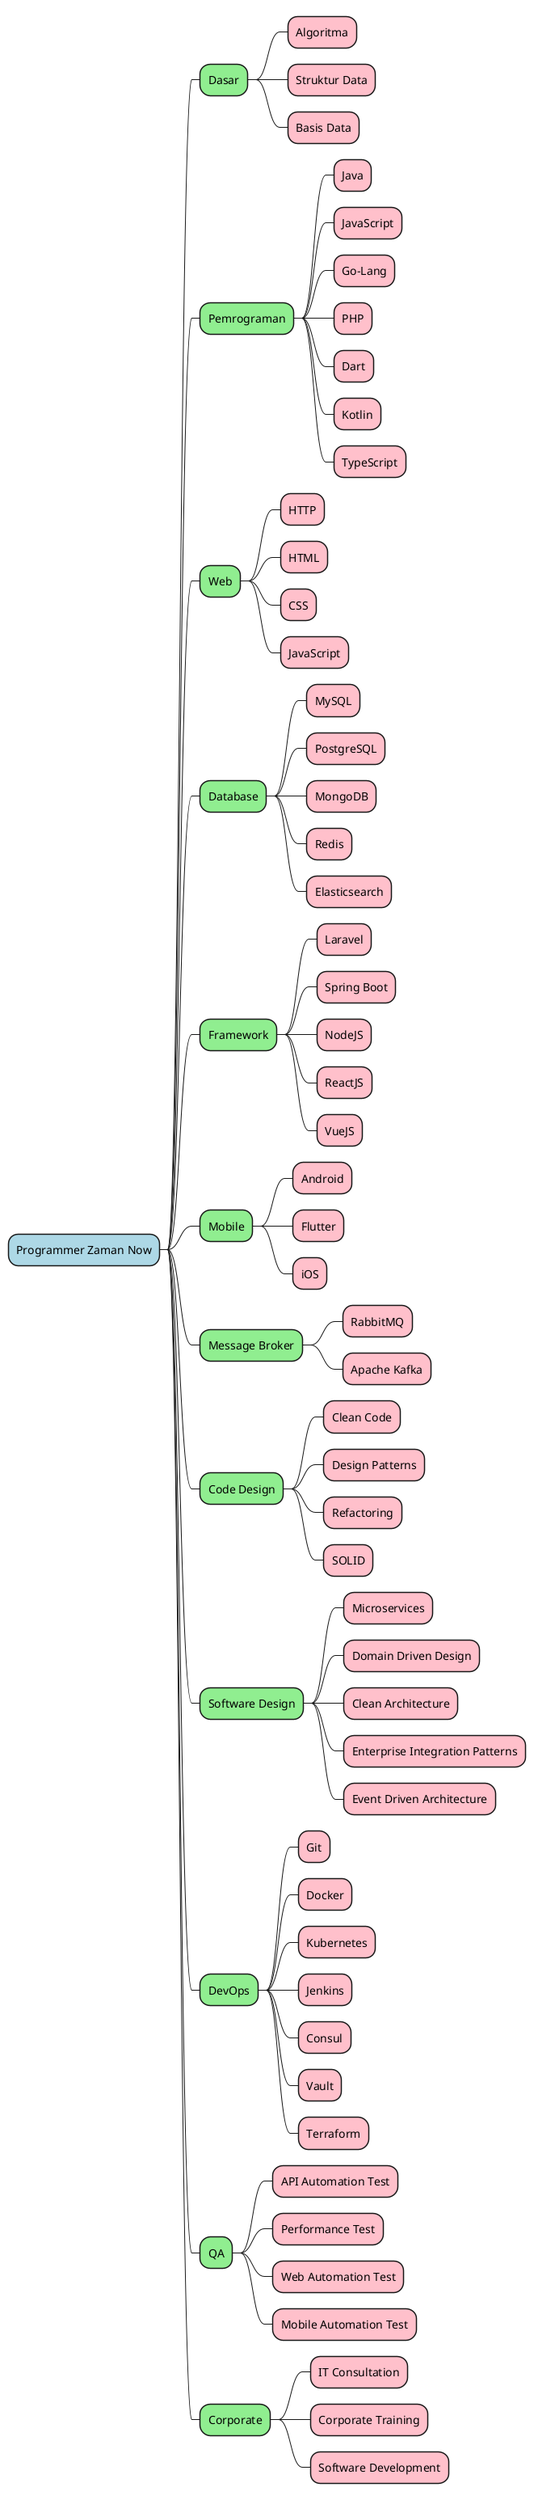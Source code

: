 @startmindmap

<style>
mindmapDiagram {
    node {
       BackgroundColor lightBlue
    }
    :depth(1) {
       BackGroundColor lightGreen
    }
    :depth(2) {
       BackGroundColor pink
    }
}
</style>

* Programmer Zaman Now

** Dasar
*** Algoritma
*** Struktur Data
*** Basis Data

** Pemrograman
*** Java
*** JavaScript
*** Go-Lang
*** PHP
*** Dart
*** Kotlin
*** TypeScript

** Web
*** HTTP
*** HTML
*** CSS
*** JavaScript

** Database
*** MySQL
*** PostgreSQL
*** MongoDB
*** Redis
*** Elasticsearch

** Framework
*** Laravel
*** Spring Boot
*** NodeJS
*** ReactJS
*** VueJS

** Mobile
*** Android
*** Flutter
*** iOS

** Message Broker
*** RabbitMQ
*** Apache Kafka

** Code Design
*** Clean Code
*** Design Patterns
*** Refactoring
*** SOLID

** Software Design
*** Microservices
*** Domain Driven Design
*** Clean Architecture
*** Enterprise Integration Patterns
*** Event Driven Architecture

** DevOps
*** Git
*** Docker
*** Kubernetes
*** Jenkins
*** Consul
*** Vault
*** Terraform

** QA
*** API Automation Test
*** Performance Test
*** Web Automation Test
*** Mobile Automation Test

** Corporate
*** IT Consultation
*** Corporate Training
*** Software Development

@endmindmap
